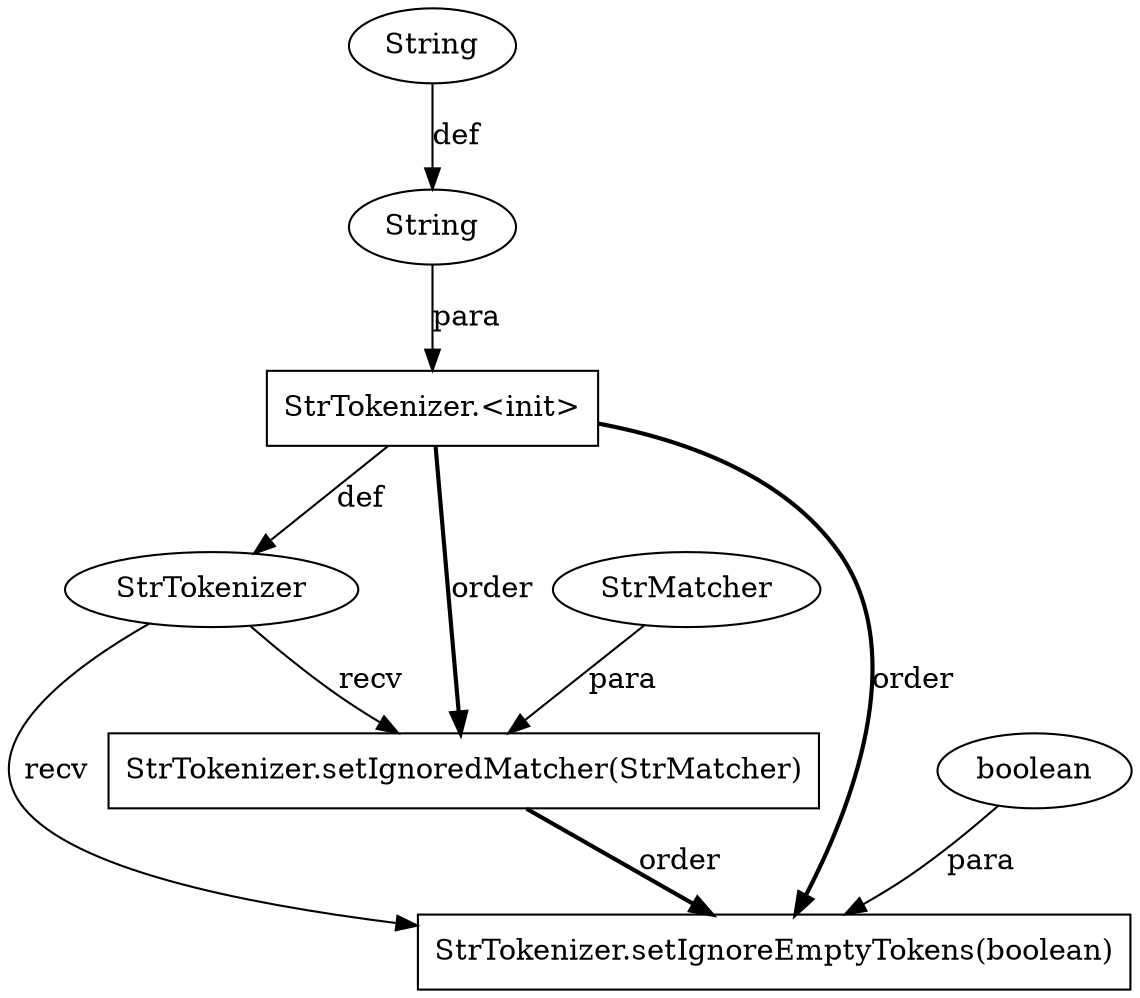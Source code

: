 digraph "AUG" {

  1 [ label="StrTokenizer.setIgnoredMatcher(StrMatcher)" shape="box" ];
  2 [ label="StrTokenizer" shape="ellipse" ];
  3 [ label="StrTokenizer.setIgnoreEmptyTokens(boolean)" shape="box" ];
  4 [ label="StrTokenizer.<init>" shape="box" ];
  5 [ label="StrMatcher" shape="ellipse" ];
  6 [ label="boolean" shape="ellipse" ];
  7 [ label="String" shape="ellipse" ];
  8 [ label="String" shape="ellipse" ];
  5 -> 1 [ label="para" style="solid" ];
  2 -> 1 [ label="recv" style="solid" ];
  4 -> 1 [ label="order" style="bold" ];
  4 -> 2 [ label="def" style="solid" ];
  6 -> 3 [ label="para" style="solid" ];
  2 -> 3 [ label="recv" style="solid" ];
  4 -> 3 [ label="order" style="bold" ];
  1 -> 3 [ label="order" style="bold" ];
  7 -> 4 [ label="para" style="solid" ];
  8 -> 7 [ label="def" style="solid" ];
}
